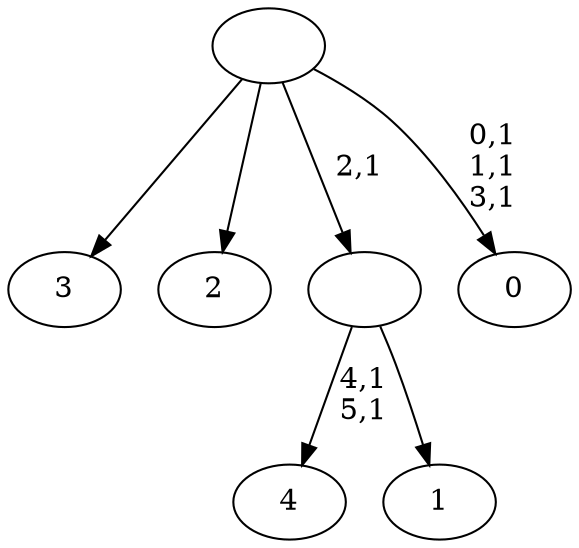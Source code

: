 digraph T {
	11 [label="4"]
	8 [label="3"]
	7 [label="2"]
	6 [label="1"]
	5 [label=""]
	4 [label="0"]
	0 [label=""]
	5 -> 11 [label="4,1\n5,1"]
	5 -> 6 [label=""]
	0 -> 4 [label="0,1\n1,1\n3,1"]
	0 -> 8 [label=""]
	0 -> 7 [label=""]
	0 -> 5 [label="2,1"]
}
